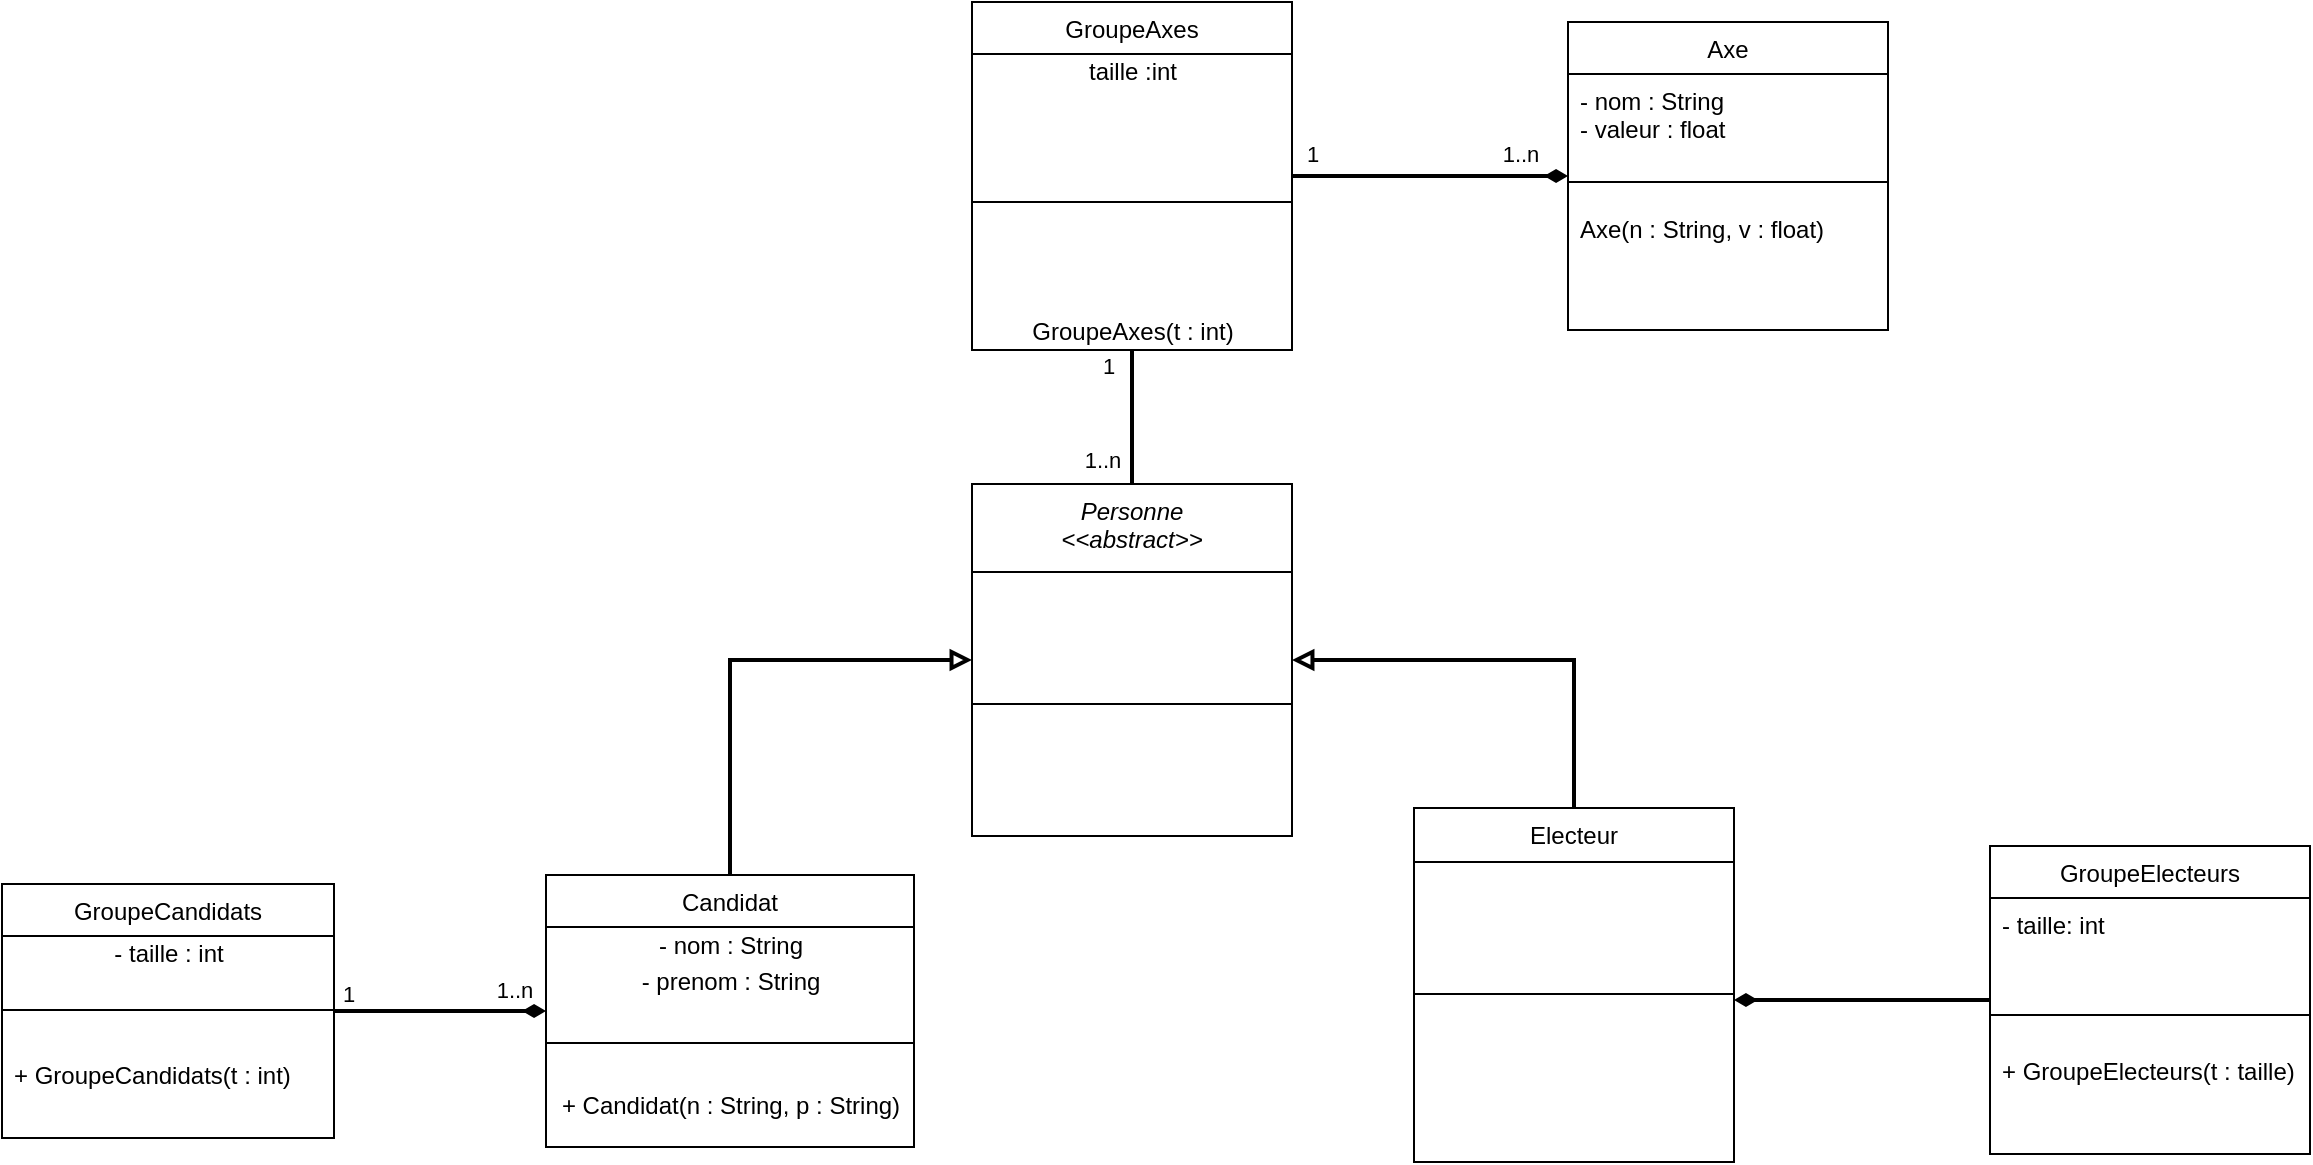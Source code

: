 <mxfile version="16.0.3" type="device"><diagram id="C5RBs43oDa-KdzZeNtuy" name="Page-1"><mxGraphModel dx="2858" dy="1134" grid="0" gridSize="10" guides="1" tooltips="1" connect="1" arrows="1" fold="1" page="1" pageScale="1" pageWidth="827" pageHeight="1169" math="0" shadow="0"><root><mxCell id="WIyWlLk6GJQsqaUBKTNV-0"/><mxCell id="WIyWlLk6GJQsqaUBKTNV-1" parent="WIyWlLk6GJQsqaUBKTNV-0"/><mxCell id="zkfFHV4jXpPFQw0GAbJ--0" value="Axe" style="swimlane;fontStyle=0;align=center;verticalAlign=top;childLayout=stackLayout;horizontal=1;startSize=26;horizontalStack=0;resizeParent=1;resizeLast=0;collapsible=1;marginBottom=0;rounded=0;shadow=0;strokeWidth=1;" parent="WIyWlLk6GJQsqaUBKTNV-1" vertex="1"><mxGeometry x="421" y="125" width="160" height="154" as="geometry"><mxRectangle x="230" y="140" width="160" height="26" as="alternateBounds"/></mxGeometry></mxCell><mxCell id="zkfFHV4jXpPFQw0GAbJ--1" value="- nom : String&#10;- valeur : float" style="text;align=left;verticalAlign=top;spacingLeft=4;spacingRight=4;overflow=hidden;rotatable=0;points=[[0,0.5],[1,0.5]];portConstraint=eastwest;" parent="zkfFHV4jXpPFQw0GAbJ--0" vertex="1"><mxGeometry y="26" width="160" height="44" as="geometry"/></mxCell><mxCell id="zkfFHV4jXpPFQw0GAbJ--4" value="" style="line;html=1;strokeWidth=1;align=left;verticalAlign=middle;spacingTop=-1;spacingLeft=3;spacingRight=3;rotatable=0;labelPosition=right;points=[];portConstraint=eastwest;" parent="zkfFHV4jXpPFQw0GAbJ--0" vertex="1"><mxGeometry y="70" width="160" height="20" as="geometry"/></mxCell><mxCell id="zkfFHV4jXpPFQw0GAbJ--5" value="Axe(n : String, v : float)" style="text;align=left;verticalAlign=top;spacingLeft=4;spacingRight=4;overflow=hidden;rotatable=0;points=[[0,0.5],[1,0.5]];portConstraint=eastwest;" parent="zkfFHV4jXpPFQw0GAbJ--0" vertex="1"><mxGeometry y="90" width="160" height="26" as="geometry"/></mxCell><mxCell id="iQ9HkQIeRmUjm0X_QoOD-5" style="edgeStyle=orthogonalEdgeStyle;rounded=0;orthogonalLoop=1;jettySize=auto;html=1;exitX=1;exitY=0.5;exitDx=0;exitDy=0;entryX=0;entryY=0.5;entryDx=0;entryDy=0;endArrow=diamondThin;endFill=1;strokeWidth=2;" edge="1" parent="WIyWlLk6GJQsqaUBKTNV-1" source="iQ9HkQIeRmUjm0X_QoOD-0" target="zkfFHV4jXpPFQw0GAbJ--0"><mxGeometry relative="1" as="geometry"/></mxCell><mxCell id="iQ9HkQIeRmUjm0X_QoOD-8" value="1..n" style="edgeLabel;html=1;align=center;verticalAlign=middle;resizable=0;points=[];" vertex="1" connectable="0" parent="iQ9HkQIeRmUjm0X_QoOD-5"><mxGeometry x="0.703" y="1" relative="1" as="geometry"><mxPoint x="-4" y="-10" as="offset"/></mxGeometry></mxCell><mxCell id="iQ9HkQIeRmUjm0X_QoOD-9" value="1" style="edgeLabel;html=1;align=center;verticalAlign=middle;resizable=0;points=[];" vertex="1" connectable="0" parent="iQ9HkQIeRmUjm0X_QoOD-5"><mxGeometry x="-0.719" y="3" relative="1" as="geometry"><mxPoint x="-10" y="-8" as="offset"/></mxGeometry></mxCell><mxCell id="iQ9HkQIeRmUjm0X_QoOD-31" style="edgeStyle=orthogonalEdgeStyle;rounded=0;orthogonalLoop=1;jettySize=auto;html=1;exitX=0.5;exitY=1;exitDx=0;exitDy=0;entryX=0.5;entryY=0;entryDx=0;entryDy=0;endArrow=none;endFill=0;strokeWidth=2;" edge="1" parent="WIyWlLk6GJQsqaUBKTNV-1" source="iQ9HkQIeRmUjm0X_QoOD-0" target="iQ9HkQIeRmUjm0X_QoOD-10"><mxGeometry relative="1" as="geometry"><Array as="points"><mxPoint x="203" y="340"/><mxPoint x="203" y="340"/></Array></mxGeometry></mxCell><mxCell id="iQ9HkQIeRmUjm0X_QoOD-0" value="GroupeAxes" style="swimlane;fontStyle=0;align=center;verticalAlign=top;childLayout=stackLayout;horizontal=1;startSize=26;horizontalStack=0;resizeParent=1;resizeLast=0;collapsible=1;marginBottom=0;rounded=0;shadow=0;strokeWidth=1;" vertex="1" parent="WIyWlLk6GJQsqaUBKTNV-1"><mxGeometry x="123" y="115" width="160" height="174" as="geometry"><mxRectangle x="230" y="140" width="160" height="26" as="alternateBounds"/></mxGeometry></mxCell><mxCell id="iQ9HkQIeRmUjm0X_QoOD-78" value="taille :int" style="text;html=1;align=center;verticalAlign=middle;resizable=0;points=[];autosize=1;strokeColor=none;fillColor=none;" vertex="1" parent="iQ9HkQIeRmUjm0X_QoOD-0"><mxGeometry y="26" width="160" height="18" as="geometry"/></mxCell><mxCell id="iQ9HkQIeRmUjm0X_QoOD-2" value="" style="line;html=1;strokeWidth=1;align=left;verticalAlign=middle;spacingTop=-1;spacingLeft=3;spacingRight=3;rotatable=0;labelPosition=right;points=[];portConstraint=eastwest;" vertex="1" parent="iQ9HkQIeRmUjm0X_QoOD-0"><mxGeometry y="44" width="160" height="112" as="geometry"/></mxCell><mxCell id="iQ9HkQIeRmUjm0X_QoOD-79" value="GroupeAxes(t : int)" style="text;html=1;align=center;verticalAlign=middle;resizable=0;points=[];autosize=1;strokeColor=none;fillColor=none;" vertex="1" parent="iQ9HkQIeRmUjm0X_QoOD-0"><mxGeometry y="156" width="160" height="18" as="geometry"/></mxCell><mxCell id="iQ9HkQIeRmUjm0X_QoOD-10" value="Personne&#10;&lt;&lt;abstract&gt;&gt;" style="swimlane;fontStyle=2;align=center;verticalAlign=top;childLayout=stackLayout;horizontal=1;startSize=44;horizontalStack=0;resizeParent=1;resizeLast=0;collapsible=1;marginBottom=0;rounded=0;shadow=0;strokeWidth=1;" vertex="1" parent="WIyWlLk6GJQsqaUBKTNV-1"><mxGeometry x="123" y="356" width="160" height="176" as="geometry"><mxRectangle x="230" y="140" width="160" height="26" as="alternateBounds"/></mxGeometry></mxCell><mxCell id="iQ9HkQIeRmUjm0X_QoOD-12" value="" style="line;html=1;strokeWidth=1;align=left;verticalAlign=middle;spacingTop=-1;spacingLeft=3;spacingRight=3;rotatable=0;labelPosition=right;points=[];portConstraint=eastwest;" vertex="1" parent="iQ9HkQIeRmUjm0X_QoOD-10"><mxGeometry y="44" width="160" height="132" as="geometry"/></mxCell><mxCell id="iQ9HkQIeRmUjm0X_QoOD-30" style="edgeStyle=orthogonalEdgeStyle;rounded=0;orthogonalLoop=1;jettySize=auto;html=1;exitX=0.5;exitY=0;exitDx=0;exitDy=0;endArrow=block;endFill=0;strokeWidth=2;entryX=1;entryY=0.5;entryDx=0;entryDy=0;" edge="1" parent="WIyWlLk6GJQsqaUBKTNV-1" source="iQ9HkQIeRmUjm0X_QoOD-20" target="iQ9HkQIeRmUjm0X_QoOD-10"><mxGeometry relative="1" as="geometry"><mxPoint x="424" y="431" as="targetPoint"/></mxGeometry></mxCell><mxCell id="iQ9HkQIeRmUjm0X_QoOD-20" value="Electeur" style="swimlane;fontStyle=0;align=center;verticalAlign=top;childLayout=stackLayout;horizontal=1;startSize=27;horizontalStack=0;resizeParent=1;resizeLast=0;collapsible=1;marginBottom=0;rounded=0;shadow=0;strokeWidth=1;" vertex="1" parent="WIyWlLk6GJQsqaUBKTNV-1"><mxGeometry x="344" y="518" width="160" height="177" as="geometry"><mxRectangle x="230" y="140" width="160" height="26" as="alternateBounds"/></mxGeometry></mxCell><mxCell id="iQ9HkQIeRmUjm0X_QoOD-21" value="" style="line;html=1;strokeWidth=1;align=left;verticalAlign=middle;spacingTop=-1;spacingLeft=3;spacingRight=3;rotatable=0;labelPosition=right;points=[];portConstraint=eastwest;" vertex="1" parent="iQ9HkQIeRmUjm0X_QoOD-20"><mxGeometry y="27" width="160" height="132" as="geometry"/></mxCell><mxCell id="iQ9HkQIeRmUjm0X_QoOD-34" value="1" style="edgeLabel;html=1;align=center;verticalAlign=middle;resizable=0;points=[];" vertex="1" connectable="0" parent="WIyWlLk6GJQsqaUBKTNV-1"><mxGeometry x="192" y="257" as="geometry"><mxPoint x="-1" y="40" as="offset"/></mxGeometry></mxCell><mxCell id="iQ9HkQIeRmUjm0X_QoOD-42" style="edgeStyle=orthogonalEdgeStyle;rounded=0;orthogonalLoop=1;jettySize=auto;html=1;entryX=0;entryY=0.5;entryDx=0;entryDy=0;endArrow=diamondThin;endFill=1;strokeWidth=2;exitX=1;exitY=0.5;exitDx=0;exitDy=0;" edge="1" parent="WIyWlLk6GJQsqaUBKTNV-1" source="iQ9HkQIeRmUjm0X_QoOD-52" target="iQ9HkQIeRmUjm0X_QoOD-61"><mxGeometry relative="1" as="geometry"><mxPoint x="-179" y="602.5" as="sourcePoint"/><mxPoint x="-99" y="611.5" as="targetPoint"/><Array as="points"><mxPoint x="-176" y="619"/><mxPoint x="-176" y="619"/></Array></mxGeometry></mxCell><mxCell id="iQ9HkQIeRmUjm0X_QoOD-76" value="1..n" style="edgeLabel;html=1;align=center;verticalAlign=middle;resizable=0;points=[];" vertex="1" connectable="0" parent="iQ9HkQIeRmUjm0X_QoOD-42"><mxGeometry x="0.664" y="3" relative="1" as="geometry"><mxPoint x="2" y="-8" as="offset"/></mxGeometry></mxCell><mxCell id="iQ9HkQIeRmUjm0X_QoOD-77" value="1" style="edgeLabel;html=1;align=center;verticalAlign=middle;resizable=0;points=[];" vertex="1" connectable="0" parent="iQ9HkQIeRmUjm0X_QoOD-42"><mxGeometry x="-0.716" y="1" relative="1" as="geometry"><mxPoint x="-8" y="-8" as="offset"/></mxGeometry></mxCell><mxCell id="iQ9HkQIeRmUjm0X_QoOD-58" style="edgeStyle=orthogonalEdgeStyle;rounded=0;orthogonalLoop=1;jettySize=auto;html=1;exitX=0;exitY=0.5;exitDx=0;exitDy=0;entryX=1;entryY=0.523;entryDx=0;entryDy=0;entryPerimeter=0;endArrow=diamondThin;endFill=1;strokeWidth=2;" edge="1" parent="WIyWlLk6GJQsqaUBKTNV-1" source="iQ9HkQIeRmUjm0X_QoOD-48" target="iQ9HkQIeRmUjm0X_QoOD-21"><mxGeometry relative="1" as="geometry"/></mxCell><mxCell id="iQ9HkQIeRmUjm0X_QoOD-48" value="GroupeElecteurs" style="swimlane;fontStyle=0;align=center;verticalAlign=top;childLayout=stackLayout;horizontal=1;startSize=26;horizontalStack=0;resizeParent=1;resizeLast=0;collapsible=1;marginBottom=0;rounded=0;shadow=0;strokeWidth=1;" vertex="1" parent="WIyWlLk6GJQsqaUBKTNV-1"><mxGeometry x="632" y="537" width="160" height="154" as="geometry"><mxRectangle x="230" y="140" width="160" height="26" as="alternateBounds"/></mxGeometry></mxCell><mxCell id="iQ9HkQIeRmUjm0X_QoOD-49" value="- taille: int" style="text;align=left;verticalAlign=top;spacingLeft=4;spacingRight=4;overflow=hidden;rotatable=0;points=[[0,0.5],[1,0.5]];portConstraint=eastwest;" vertex="1" parent="iQ9HkQIeRmUjm0X_QoOD-48"><mxGeometry y="26" width="160" height="44" as="geometry"/></mxCell><mxCell id="iQ9HkQIeRmUjm0X_QoOD-50" value="" style="line;html=1;strokeWidth=1;align=left;verticalAlign=middle;spacingTop=-1;spacingLeft=3;spacingRight=3;rotatable=0;labelPosition=right;points=[];portConstraint=eastwest;" vertex="1" parent="iQ9HkQIeRmUjm0X_QoOD-48"><mxGeometry y="70" width="160" height="29" as="geometry"/></mxCell><mxCell id="iQ9HkQIeRmUjm0X_QoOD-51" value="+ GroupeElecteurs(t : taille)" style="text;align=left;verticalAlign=top;spacingLeft=4;spacingRight=4;overflow=hidden;rotatable=0;points=[[0,0.5],[1,0.5]];portConstraint=eastwest;" vertex="1" parent="iQ9HkQIeRmUjm0X_QoOD-48"><mxGeometry y="99" width="160" height="26" as="geometry"/></mxCell><mxCell id="iQ9HkQIeRmUjm0X_QoOD-52" value="GroupeCandidats" style="swimlane;fontStyle=0;align=center;verticalAlign=top;childLayout=stackLayout;horizontal=1;startSize=26;horizontalStack=0;resizeParent=1;resizeLast=0;collapsible=1;marginBottom=0;rounded=0;shadow=0;strokeWidth=1;" vertex="1" parent="WIyWlLk6GJQsqaUBKTNV-1"><mxGeometry x="-362" y="556" width="166" height="127" as="geometry"><mxRectangle x="230" y="140" width="160" height="26" as="alternateBounds"/></mxGeometry></mxCell><mxCell id="iQ9HkQIeRmUjm0X_QoOD-72" value="- taille : int" style="text;html=1;align=center;verticalAlign=middle;resizable=0;points=[];autosize=1;strokeColor=none;fillColor=none;" vertex="1" parent="iQ9HkQIeRmUjm0X_QoOD-52"><mxGeometry y="26" width="166" height="18" as="geometry"/></mxCell><mxCell id="iQ9HkQIeRmUjm0X_QoOD-54" value="" style="line;html=1;strokeWidth=1;align=left;verticalAlign=middle;spacingTop=-1;spacingLeft=3;spacingRight=3;rotatable=0;labelPosition=right;points=[];portConstraint=eastwest;" vertex="1" parent="iQ9HkQIeRmUjm0X_QoOD-52"><mxGeometry y="44" width="166" height="38" as="geometry"/></mxCell><mxCell id="iQ9HkQIeRmUjm0X_QoOD-55" value="+ GroupeCandidats(t : int)&#10; " style="text;align=left;verticalAlign=top;spacingLeft=4;spacingRight=4;overflow=hidden;rotatable=0;points=[[0,0.5],[1,0.5]];portConstraint=eastwest;" vertex="1" parent="iQ9HkQIeRmUjm0X_QoOD-52"><mxGeometry y="82" width="166" height="26" as="geometry"/></mxCell><mxCell id="iQ9HkQIeRmUjm0X_QoOD-66" style="edgeStyle=orthogonalEdgeStyle;rounded=0;orthogonalLoop=1;jettySize=auto;html=1;exitX=0.5;exitY=0;exitDx=0;exitDy=0;endArrow=block;endFill=0;strokeWidth=2;entryX=0;entryY=0.5;entryDx=0;entryDy=0;" edge="1" parent="WIyWlLk6GJQsqaUBKTNV-1" source="iQ9HkQIeRmUjm0X_QoOD-61" target="iQ9HkQIeRmUjm0X_QoOD-10"><mxGeometry relative="1" as="geometry"><mxPoint x="-18" y="454" as="targetPoint"/></mxGeometry></mxCell><mxCell id="iQ9HkQIeRmUjm0X_QoOD-61" value="Candidat" style="swimlane;fontStyle=0;align=center;verticalAlign=top;childLayout=stackLayout;horizontal=1;startSize=26;horizontalStack=0;resizeParent=1;resizeLast=0;collapsible=1;marginBottom=0;rounded=0;shadow=0;strokeWidth=1;" vertex="1" parent="WIyWlLk6GJQsqaUBKTNV-1"><mxGeometry x="-90" y="551.5" width="184" height="136" as="geometry"><mxRectangle x="230" y="140" width="160" height="26" as="alternateBounds"/></mxGeometry></mxCell><mxCell id="iQ9HkQIeRmUjm0X_QoOD-67" value="- nom : String" style="text;html=1;align=center;verticalAlign=middle;resizable=0;points=[];autosize=1;strokeColor=none;fillColor=none;" vertex="1" parent="iQ9HkQIeRmUjm0X_QoOD-61"><mxGeometry y="26" width="184" height="18" as="geometry"/></mxCell><mxCell id="iQ9HkQIeRmUjm0X_QoOD-70" value="- prenom : String" style="text;html=1;align=center;verticalAlign=middle;resizable=0;points=[];autosize=1;strokeColor=none;fillColor=none;" vertex="1" parent="iQ9HkQIeRmUjm0X_QoOD-61"><mxGeometry y="44" width="184" height="18" as="geometry"/></mxCell><mxCell id="iQ9HkQIeRmUjm0X_QoOD-63" value="" style="line;html=1;strokeWidth=1;align=left;verticalAlign=middle;spacingTop=-1;spacingLeft=3;spacingRight=3;rotatable=0;labelPosition=right;points=[];portConstraint=eastwest;" vertex="1" parent="iQ9HkQIeRmUjm0X_QoOD-61"><mxGeometry y="62" width="184" height="44" as="geometry"/></mxCell><mxCell id="iQ9HkQIeRmUjm0X_QoOD-75" value="+ Candidat(n : String, p : String)" style="text;html=1;align=center;verticalAlign=middle;resizable=0;points=[];autosize=1;strokeColor=none;fillColor=none;" vertex="1" parent="iQ9HkQIeRmUjm0X_QoOD-61"><mxGeometry y="106" width="184" height="18" as="geometry"/></mxCell><mxCell id="iQ9HkQIeRmUjm0X_QoOD-74" value="1..n" style="edgeLabel;html=1;align=center;verticalAlign=middle;resizable=0;points=[];" vertex="1" connectable="0" parent="WIyWlLk6GJQsqaUBKTNV-1"><mxGeometry x="253" y="272" as="geometry"><mxPoint x="-65" y="72" as="offset"/></mxGeometry></mxCell></root></mxGraphModel></diagram></mxfile>